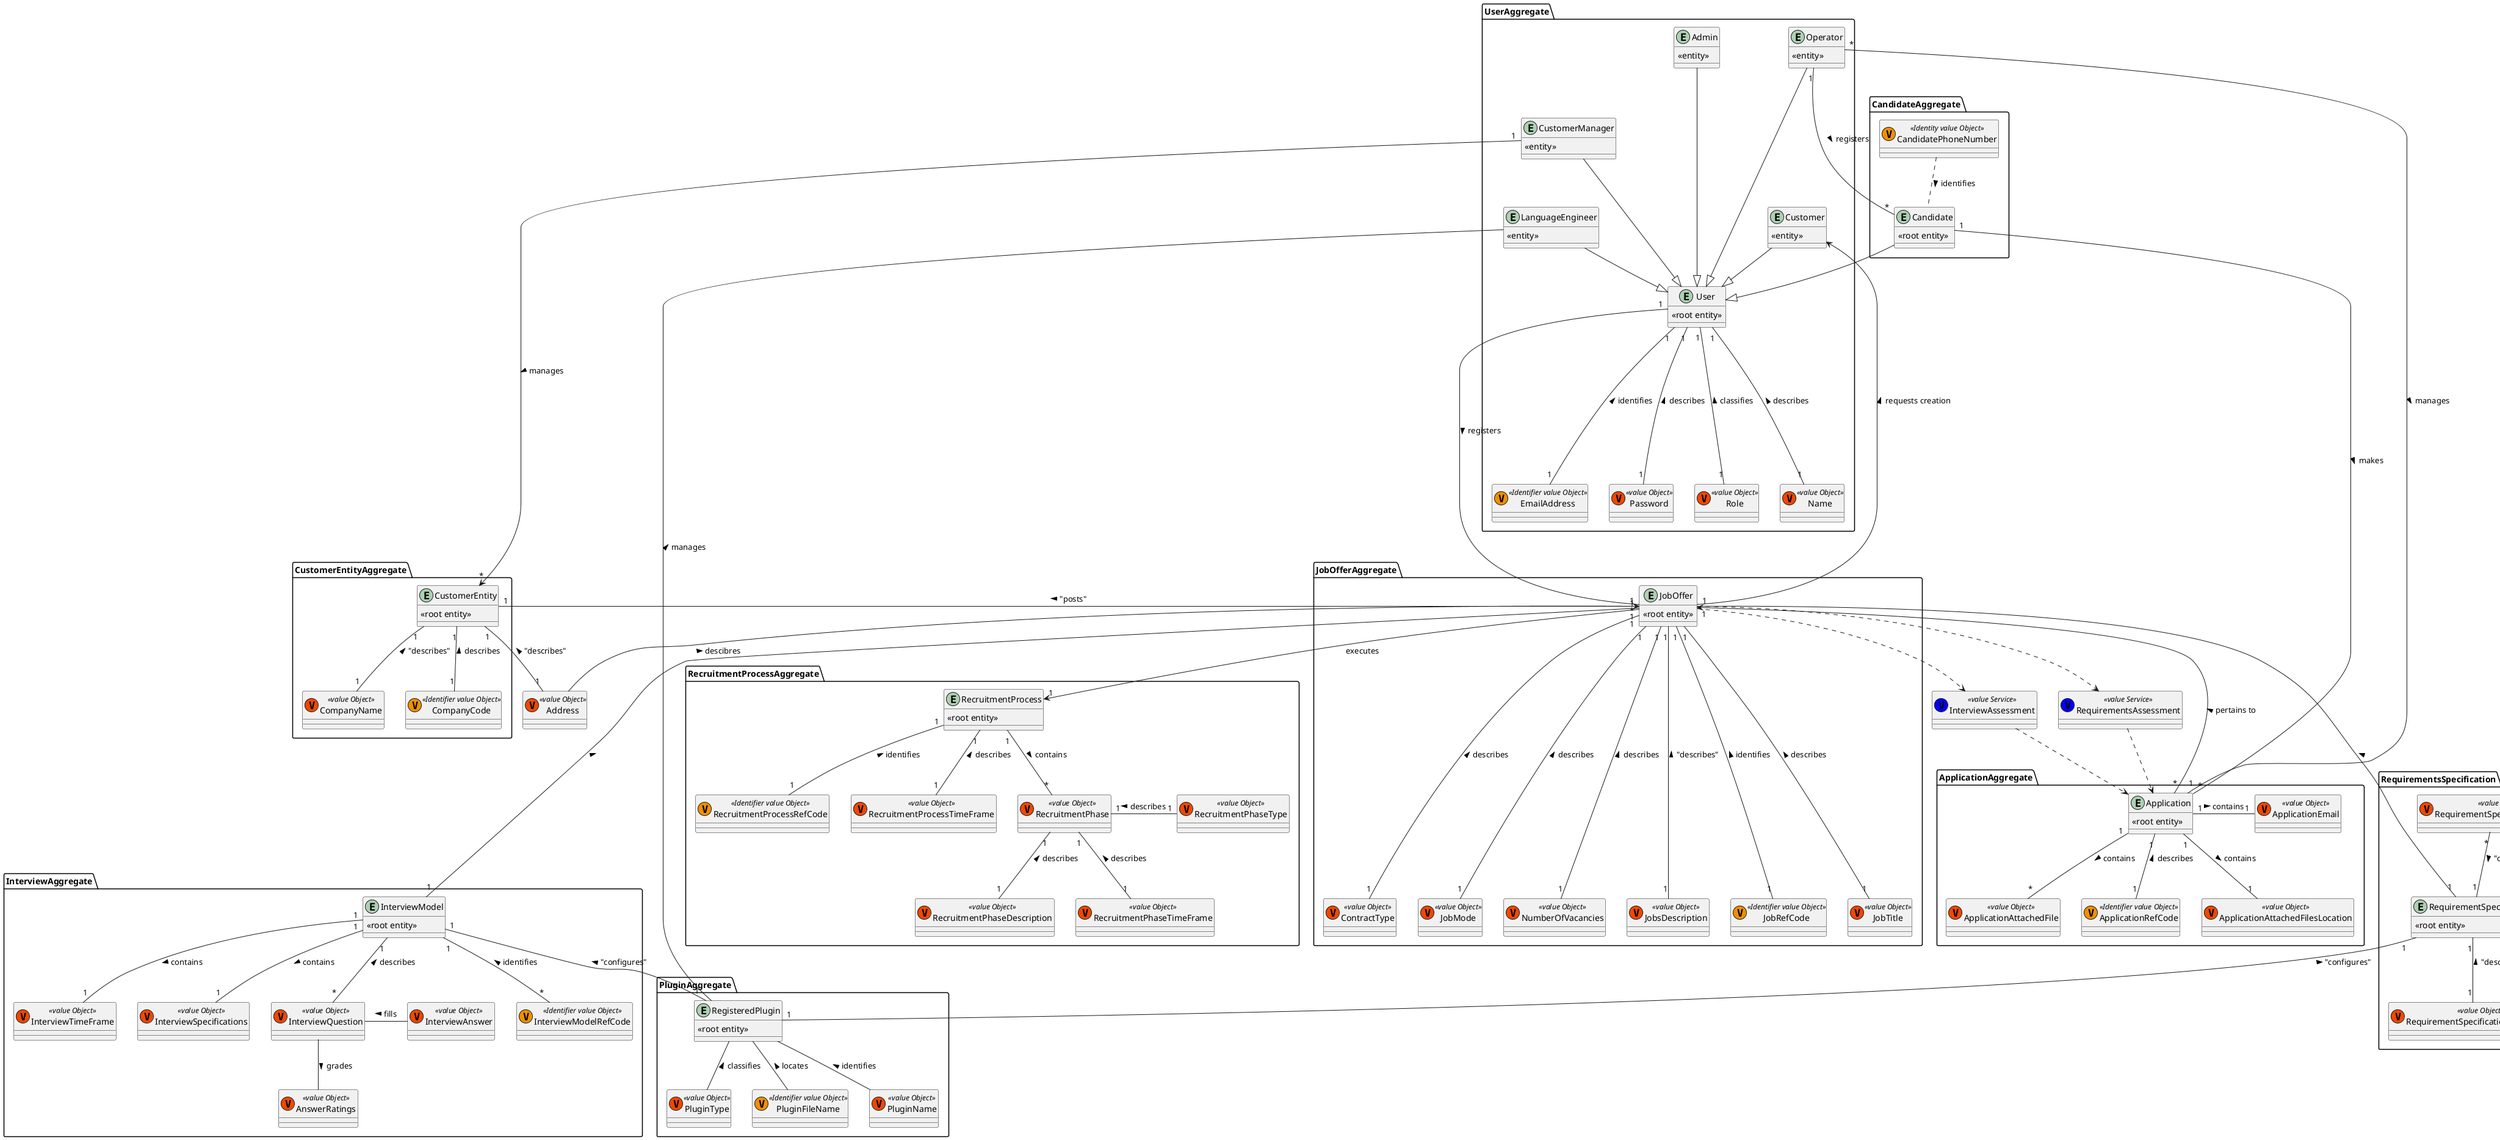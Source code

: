 @startuml
'https://plantuml.com/class--diagram










package UserAggregate{
Entity LanguageEngineer {
        <<entity>>
    }
Entity Admin {
    <<entity>>
}
Entity CustomerManager {
    <<entity>>
}
Entity Operator {
    <<entity>>
}
Entity Customer {
    <<entity>>
}

    class EmailAddress <<(V,#f09000) Identifier value Object>> {}
    Entity User {
        <<root entity>>
    }

    Class Password <<(V,#f04800) value Object>> {

    }
    Class Role  <<(V,#f04800) value Object>>{

    }
    Class Name <<(V,#f04800) value Object>> {

    }

}

Package CandidateAggregate{
    Entity Candidate {
        <<root entity>>
    }
    Class CandidatePhoneNumber <<(V,#f09000) Identity value Object>> {

        }
}
CandidatePhoneNumber .- Candidate : > identifies
Package RequirementsSpecification{

    Entity RequirementSpecification  {
        <<root entity>>
    }

    Class RequirementSpecificationDescription <<(V,#f04800) value Object>> {

    }

    Class RequirementSpecificationAnswer <<(V,#f04800) value Object>> {

    }

    Class RequirementSpecificationRefCode <<(V,#f09000) Identifier value Object>> {

        }
}

package JobOfferAggregate{


Entity JobOffer {
    <<root entity>>
}

Class JobRefCode <<(V, #f09000) Identifier value Object>> {

}

Class JobTitle <<(V,#f04800) value Object>> {

}
Class ContractType  <<(V,#f04800) value Object>>{

}
Class JobMode <<(V,#f04800) value Object>> {

}
Class NumberOfVacancies <<(V,#f04800) value Object>> {

}
Class JobsDescription <<(V,#f04800) value Object>> {

}


}

Package CustomerEntityAggregate{

    Entity CustomerEntity {
        <<root entity>>
    }

Class CompanyName <<(V,#f04800) value Object>> {

             }
             Class CompanyCode <<(V,#f09000) Identifier value Object>> {

                             }

}

Package RecruitmentProcessAggregate{
    Entity RecruitmentProcess {
            <<root entity>>
        }

    Class RecruitmentPhase <<(V,#f04800) value Object>> {

                        }
                        Class RecruitmentProcessRefCode <<(V,#f09000) Identifier value Object>> {

                                            }
    Class RecruitmentProcessTimeFrame <<(V,#f04800) value Object>> {

                    }

    Class RecruitmentPhaseType <<(V,#f04800) value Object>> {

                        }

    Class RecruitmentPhaseDescription <<(V,#f04800) value Object>> {

                        }
    Class RecruitmentPhaseTimeFrame <<(V,#f04800) value Object>> {

                        }
}

Package InterviewAggregate{
    Entity InterviewModel  {
                <<root entity>>
                    }

                    Class InterviewModelRefCode <<(V,#f09000) Identifier value Object>> {

                                       }

    Class InterviewTimeFrame <<(V,#f04800) value Object>> {

                   }
            Class InterviewSpecifications <<(V,#f04800) value Object>> {

                   }

     Class InterviewQuestion <<(V,#f04800) value Object>> {

                       }

      Class InterviewAnswer <<(V,#f04800) value Object>> {

                        }
                         Class AnswerRatings <<(V,#f04800) value Object>> {

                                           }

}

Package PluginAggregate{
    Entity RegisteredPlugin  {
        <<root entity>>
    }

    Class PluginFileName <<(V,#f09000) Identifier value Object>> {

           }

    Class PluginName <<(V,#f04800) value Object>> {

           }

    Class PluginType <<(V,#f04800) value Object>> {

           }
}

Package ApplicationAggregate{


        Entity Application  {
                        <<root entity>>
                    }

       Class ApplicationAttachedFile <<(V,#f04800) value Object>> {

       }
       Class ApplicationRefCode <<(V,#f09000) Identifier value Object>> {

              }
       Class ApplicationAttachedFilesLocation <<(V,#f04800) value Object>> {

              }

       Class ApplicationEmail <<(V,#f04800) value Object>> {

              }

}
Class InterviewAssessment <<(V,#0000FF) value Service>> {

}

Class RequirementsAssessment <<(V,#0000FF) value Service>> {

}

Class Address  <<(V,#f04800) value Object>>{

}

JobOffer .-> InterviewAssessment
InterviewAssessment .-> Application

JobOffer .-> RequirementsAssessment
RequirementsAssessment .-> Application
JobOffer - Address : < descibres
JobOffer "1" --> "1" RecruitmentProcess : "executes"
RecruitmentProcess "1" -- "*" RecruitmentPhase : contains >
RecruitmentProcess "1" -- "1" RecruitmentProcessRefCode : identifies <
RecruitmentProcess "1" -- "1" RecruitmentProcessTimeFrame : describes <
RecruitmentPhase "1" - "1" RecruitmentPhaseType : describes <
RecruitmentPhase "1" -- "1" RecruitmentPhaseDescription : describes <
RecruitmentPhase "1" -- "1" RecruitmentPhaseTimeFrame : describes <
Operator "*" - "1" Application : > manages
Operator "1" -- "*" Candidate : > registers
Application "*" --> "1" JobOffer : > pertains to
LanguageEngineer --|> User
Application "1" - "1" ApplicationEmail : > contains
Application "1" -- "1" ApplicationRefCode : describes <
Application "1" -- "*" ApplicationAttachedFile : > contains
Application "1" -- "1" ApplicationAttachedFilesLocation : > contains
Candidate "1" ----- "*" Application : > makes
InterviewModel "1" -- "1" InterviewSpecifications : > contains
InterviewModel "1" -- "1" InterviewTimeFrame : > contains
InterviewModel "1" -- "*" InterviewQuestion : < describes
InterviewModel "1" -- "*" InterviewModelRefCode : < identifies

CustomerEntity "1" -- "1" CompanyName : "describes" <
CustomerEntity "1" -- "1" CompanyCode : describes <
User "1" ---- "1" EmailAddress : identifies <

CustomerEntity "1" -- "1" Address : "describes" <
JobOffer "1" <- "1" CustomerEntity : > "posts"
User "1" ---- "1" Role : classifies <
User "1" ---- "1" Name : describes <
JobOffer "1" ---- "1" JobRefCode : identifies <
JobOffer "1" ---- "1" JobTitle : describes <
JobOffer "1" ---- "1" ContractType : describes <
JobOffer "1" ---- "1" JobMode : describes <
JobOffer "1" ---- "1" NumberOfVacancies : describes <
JobOffer "1" ---- "1" JobsDescription : "describes" <
Admin  ----|> User
CustomerManager ---|> User
User "1" ---- "1" Password : describes <
CustomerManager "1" --> "*" CustomerEntity : > manages
User "1" -down---- "*" JobOffer : > registers
Operator ----|> User
Customer --|> User
Candidate --|> User
Customer <---- JobOffer : < requests creation

JobOffer "1" ---- "1" RequirementSpecification : <
JobOffer "1" ---- "1" InterviewModel : <

RequirementSpecification "1" -- "1" RequirementSpecificationDescription : "describes" <
RequirementSpecification "1" -- "1" RequirementSpecificationRefCode : "identifies" <
RequirementSpecificationAnswer "*" -- "1" RequirementSpecification : "describes" >
RequirementSpecification "1" -- "1" RegisteredPlugin : "configures" <
InterviewModel "1" -- "1" RegisteredPlugin : "configures" <

InterviewQuestion - InterviewAnswer : fills <
InterviewQuestion -- AnswerRatings : grades >

LanguageEngineer - RegisteredPlugin : manages <
RegisteredPlugin -- PluginFileName : locates <
RegisteredPlugin -- PluginName : identifies <
RegisteredPlugin -- PluginType : classifies <

@enduml